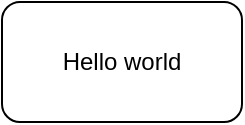 <mxfile version="12.5.1" type="github">
  <diagram id="Se-Glehy01dl6wNR-q-G" name="Page-1">
    <mxGraphModel dx="1806" dy="892" grid="1" gridSize="10" guides="1" tooltips="1" connect="1" arrows="1" fold="1" page="1" pageScale="1" pageWidth="827" pageHeight="1169" math="0" shadow="0">
      <root>
        <mxCell id="0"/>
        <mxCell id="1" parent="0"/>
        <mxCell id="zSz_MT18Rk_chLuBf8oq-1" value="Hello world" style="rounded=1;whiteSpace=wrap;html=1;" vertex="1" parent="1">
          <mxGeometry x="280" y="320" width="120" height="60" as="geometry"/>
        </mxCell>
      </root>
    </mxGraphModel>
  </diagram>
</mxfile>
